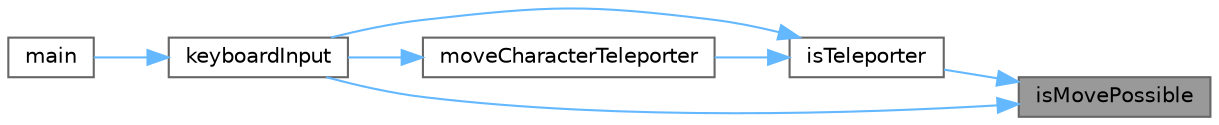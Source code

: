 digraph "isMovePossible"
{
 // LATEX_PDF_SIZE
  bgcolor="transparent";
  edge [fontname=Helvetica,fontsize=10,labelfontname=Helvetica,labelfontsize=10];
  node [fontname=Helvetica,fontsize=10,shape=box,height=0.2,width=0.4];
  rankdir="RL";
  Node1 [label="isMovePossible",height=0.2,width=0.4,color="gray40", fillcolor="grey60", style="filled", fontcolor="black",tooltip=" "];
  Node1 -> Node2 [dir="back",color="steelblue1",style="solid"];
  Node2 [label="isTeleporter",height=0.2,width=0.4,color="grey40", fillcolor="white", style="filled",URL="$assertives_8cpp.html#a511da31200fd09d874550dfee94c8166",tooltip=" "];
  Node2 -> Node3 [dir="back",color="steelblue1",style="solid"];
  Node3 [label="keyboardInput",height=0.2,width=0.4,color="grey40", fillcolor="white", style="filled",URL="$general_8cpp.html#aa118f951c7a5bea5a09d5061d79a5076",tooltip=" "];
  Node3 -> Node4 [dir="back",color="steelblue1",style="solid"];
  Node4 [label="main",height=0.2,width=0.4,color="grey40", fillcolor="white", style="filled",URL="$main_8cpp.html#ae66f6b31b5ad750f1fe042a706a4e3d4",tooltip="The main function of the program This function initializes all the core elements of the program,..."];
  Node2 -> Node5 [dir="back",color="steelblue1",style="solid"];
  Node5 [label="moveCharacterTeleporter",height=0.2,width=0.4,color="grey40", fillcolor="white", style="filled",URL="$game__logic_8cpp.html#a31c11194646bcf34a1f0fc231ed9c025",tooltip=" "];
  Node5 -> Node3 [dir="back",color="steelblue1",style="solid"];
  Node1 -> Node3 [dir="back",color="steelblue1",style="solid"];
}
